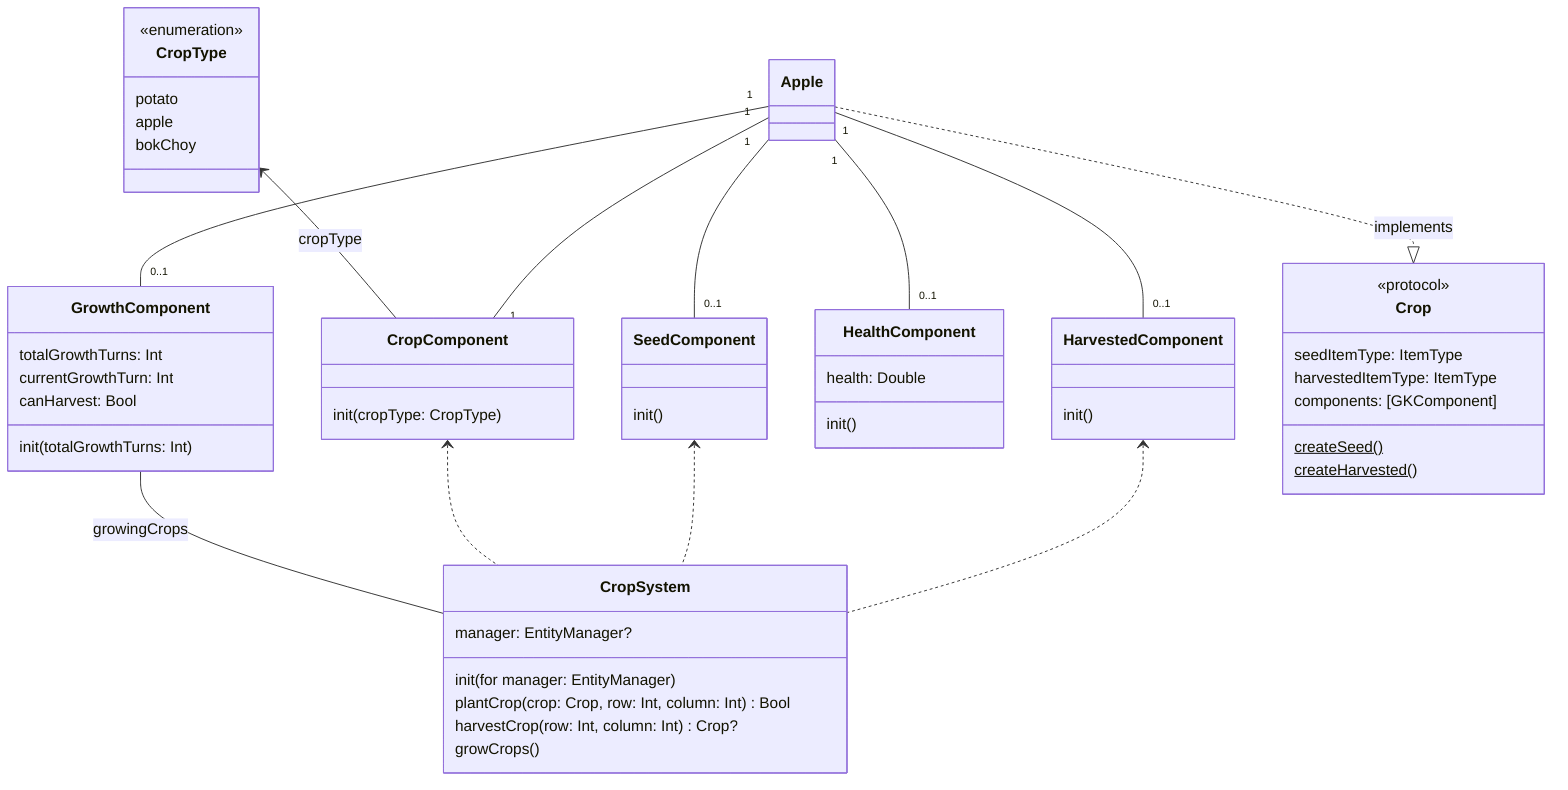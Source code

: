 classDiagram
  class CropType {
    <<enumeration>>
    potato
    apple
    bokChoy
  }

  class CropComponent {
    init(cropType: CropType)
  }

  class GrowthComponent {
    totalGrowthTurns: Int
    currentGrowthTurn: Int
    canHarvest: Bool
    init(totalGrowthTurns: Int)
  }

  class HarvestedComponent {
    init()
  }

  class HealthComponent {
    health: Double
    init()
  }

  class SeedComponent {
    init()
  }

  class Crop {
    <<protocol>>
    seedItemType: ItemType
    harvestedItemType: ItemType
    components: [GKComponent]
    createSeed()$
    createHarvested()$
  }

  class Apple

  class CropSystem {
    manager: EntityManager?
    init(for manager: EntityManager)
    plantCrop(crop: Crop, row: Int, column: Int) Bool
    harvestCrop(row: Int, column: Int) Crop?
    growCrops()
  }

  CropType <-- CropComponent: cropType
  Apple ..|> Crop: implements
  Apple "1" -- "0..1" HarvestedComponent
  Apple "1" -- "0..1" SeedComponent
  Apple "1" -- "0..1" HealthComponent
  Apple "1" -- "0..1" GrowthComponent
  Apple "1" -- "1" CropComponent
  GrowthComponent -- CropSystem: growingCrops
  CropComponent <.. CropSystem
  SeedComponent <.. CropSystem
  HarvestedComponent <.. CropSystem